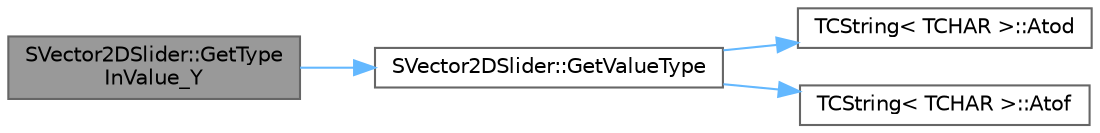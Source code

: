 digraph "SVector2DSlider::GetTypeInValue_Y"
{
 // INTERACTIVE_SVG=YES
 // LATEX_PDF_SIZE
  bgcolor="transparent";
  edge [fontname=Helvetica,fontsize=10,labelfontname=Helvetica,labelfontsize=10];
  node [fontname=Helvetica,fontsize=10,shape=box,height=0.2,width=0.4];
  rankdir="LR";
  Node1 [id="Node000001",label="SVector2DSlider::GetType\lInValue_Y",height=0.2,width=0.4,color="gray40", fillcolor="grey60", style="filled", fontcolor="black",tooltip=" "];
  Node1 -> Node2 [id="edge1_Node000001_Node000002",color="steelblue1",style="solid",tooltip=" "];
  Node2 [id="Node000002",label="SVector2DSlider::GetValueType",height=0.2,width=0.4,color="grey40", fillcolor="white", style="filled",URL="$d0/d1b/classSVector2DSlider.html#a37e6634b321df7b029fb6637986a4d6a",tooltip=" "];
  Node2 -> Node3 [id="edge2_Node000002_Node000003",color="steelblue1",style="solid",tooltip=" "];
  Node3 [id="Node000003",label="TCString\< TCHAR \>::Atod",height=0.2,width=0.4,color="grey40", fillcolor="white", style="filled",URL="$df/d74/structTCString.html#a6030b53388fa01cb42039f787786c543",tooltip=" "];
  Node2 -> Node4 [id="edge3_Node000002_Node000004",color="steelblue1",style="solid",tooltip=" "];
  Node4 [id="Node000004",label="TCString\< TCHAR \>::Atof",height=0.2,width=0.4,color="grey40", fillcolor="white", style="filled",URL="$df/d74/structTCString.html#a7f6c88c8125b013f78cc2035ee1301d0",tooltip=" "];
}
